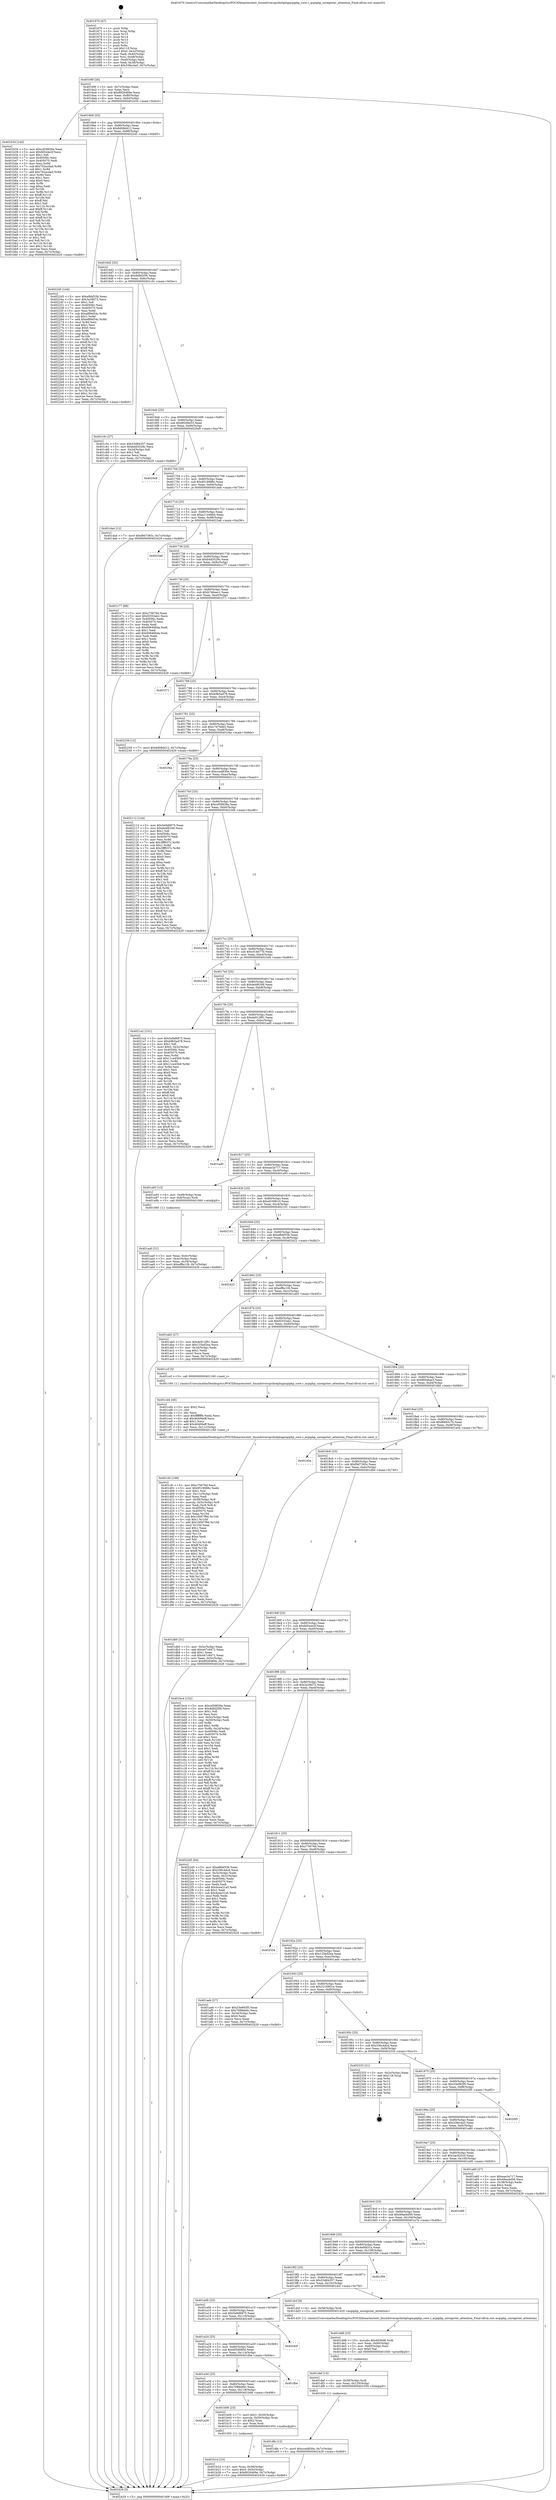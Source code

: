 digraph "0x401670" {
  label = "0x401670 (/mnt/c/Users/mathe/Desktop/tcc/POCII/binaries/extr_linuxdriverspcihotplugacpiphp_core.c_acpiphp_unregister_attention_Final-ollvm.out::main(0))"
  labelloc = "t"
  node[shape=record]

  Entry [label="",width=0.3,height=0.3,shape=circle,fillcolor=black,style=filled]
  "0x40169f" [label="{
     0x40169f [26]\l
     | [instrs]\l
     &nbsp;&nbsp;0x40169f \<+3\>: mov -0x7c(%rbp),%eax\l
     &nbsp;&nbsp;0x4016a2 \<+2\>: mov %eax,%ecx\l
     &nbsp;&nbsp;0x4016a4 \<+6\>: sub $0x8926469e,%ecx\l
     &nbsp;&nbsp;0x4016aa \<+3\>: mov %eax,-0x80(%rbp)\l
     &nbsp;&nbsp;0x4016ad \<+6\>: mov %ecx,-0x84(%rbp)\l
     &nbsp;&nbsp;0x4016b3 \<+6\>: je 0000000000401b34 \<main+0x4c4\>\l
  }"]
  "0x401b34" [label="{
     0x401b34 [144]\l
     | [instrs]\l
     &nbsp;&nbsp;0x401b34 \<+5\>: mov $0xcd59839a,%eax\l
     &nbsp;&nbsp;0x401b39 \<+5\>: mov $0xfd544e2f,%ecx\l
     &nbsp;&nbsp;0x401b3e \<+2\>: mov $0x1,%dl\l
     &nbsp;&nbsp;0x401b40 \<+7\>: mov 0x40506c,%esi\l
     &nbsp;&nbsp;0x401b47 \<+7\>: mov 0x405070,%edi\l
     &nbsp;&nbsp;0x401b4e \<+3\>: mov %esi,%r8d\l
     &nbsp;&nbsp;0x401b51 \<+7\>: sub $0x702acdad,%r8d\l
     &nbsp;&nbsp;0x401b58 \<+4\>: sub $0x1,%r8d\l
     &nbsp;&nbsp;0x401b5c \<+7\>: add $0x702acdad,%r8d\l
     &nbsp;&nbsp;0x401b63 \<+4\>: imul %r8d,%esi\l
     &nbsp;&nbsp;0x401b67 \<+3\>: and $0x1,%esi\l
     &nbsp;&nbsp;0x401b6a \<+3\>: cmp $0x0,%esi\l
     &nbsp;&nbsp;0x401b6d \<+4\>: sete %r9b\l
     &nbsp;&nbsp;0x401b71 \<+3\>: cmp $0xa,%edi\l
     &nbsp;&nbsp;0x401b74 \<+4\>: setl %r10b\l
     &nbsp;&nbsp;0x401b78 \<+3\>: mov %r9b,%r11b\l
     &nbsp;&nbsp;0x401b7b \<+4\>: xor $0xff,%r11b\l
     &nbsp;&nbsp;0x401b7f \<+3\>: mov %r10b,%bl\l
     &nbsp;&nbsp;0x401b82 \<+3\>: xor $0xff,%bl\l
     &nbsp;&nbsp;0x401b85 \<+3\>: xor $0x1,%dl\l
     &nbsp;&nbsp;0x401b88 \<+3\>: mov %r11b,%r14b\l
     &nbsp;&nbsp;0x401b8b \<+4\>: and $0xff,%r14b\l
     &nbsp;&nbsp;0x401b8f \<+3\>: and %dl,%r9b\l
     &nbsp;&nbsp;0x401b92 \<+3\>: mov %bl,%r15b\l
     &nbsp;&nbsp;0x401b95 \<+4\>: and $0xff,%r15b\l
     &nbsp;&nbsp;0x401b99 \<+3\>: and %dl,%r10b\l
     &nbsp;&nbsp;0x401b9c \<+3\>: or %r9b,%r14b\l
     &nbsp;&nbsp;0x401b9f \<+3\>: or %r10b,%r15b\l
     &nbsp;&nbsp;0x401ba2 \<+3\>: xor %r15b,%r14b\l
     &nbsp;&nbsp;0x401ba5 \<+3\>: or %bl,%r11b\l
     &nbsp;&nbsp;0x401ba8 \<+4\>: xor $0xff,%r11b\l
     &nbsp;&nbsp;0x401bac \<+3\>: or $0x1,%dl\l
     &nbsp;&nbsp;0x401baf \<+3\>: and %dl,%r11b\l
     &nbsp;&nbsp;0x401bb2 \<+3\>: or %r11b,%r14b\l
     &nbsp;&nbsp;0x401bb5 \<+4\>: test $0x1,%r14b\l
     &nbsp;&nbsp;0x401bb9 \<+3\>: cmovne %ecx,%eax\l
     &nbsp;&nbsp;0x401bbc \<+3\>: mov %eax,-0x7c(%rbp)\l
     &nbsp;&nbsp;0x401bbf \<+5\>: jmp 0000000000402429 \<main+0xdb9\>\l
  }"]
  "0x4016b9" [label="{
     0x4016b9 [25]\l
     | [instrs]\l
     &nbsp;&nbsp;0x4016b9 \<+5\>: jmp 00000000004016be \<main+0x4e\>\l
     &nbsp;&nbsp;0x4016be \<+3\>: mov -0x80(%rbp),%eax\l
     &nbsp;&nbsp;0x4016c1 \<+5\>: sub $0x8d08d412,%eax\l
     &nbsp;&nbsp;0x4016c6 \<+6\>: mov %eax,-0x88(%rbp)\l
     &nbsp;&nbsp;0x4016cc \<+6\>: je 0000000000402245 \<main+0xbd5\>\l
  }"]
  Exit [label="",width=0.3,height=0.3,shape=circle,fillcolor=black,style=filled,peripheries=2]
  "0x402245" [label="{
     0x402245 [144]\l
     | [instrs]\l
     &nbsp;&nbsp;0x402245 \<+5\>: mov $0xefbbf33b,%eax\l
     &nbsp;&nbsp;0x40224a \<+5\>: mov $0x3a39d72,%ecx\l
     &nbsp;&nbsp;0x40224f \<+2\>: mov $0x1,%dl\l
     &nbsp;&nbsp;0x402251 \<+7\>: mov 0x40506c,%esi\l
     &nbsp;&nbsp;0x402258 \<+7\>: mov 0x405070,%edi\l
     &nbsp;&nbsp;0x40225f \<+3\>: mov %esi,%r8d\l
     &nbsp;&nbsp;0x402262 \<+7\>: sub $0xef89d54c,%r8d\l
     &nbsp;&nbsp;0x402269 \<+4\>: sub $0x1,%r8d\l
     &nbsp;&nbsp;0x40226d \<+7\>: add $0xef89d54c,%r8d\l
     &nbsp;&nbsp;0x402274 \<+4\>: imul %r8d,%esi\l
     &nbsp;&nbsp;0x402278 \<+3\>: and $0x1,%esi\l
     &nbsp;&nbsp;0x40227b \<+3\>: cmp $0x0,%esi\l
     &nbsp;&nbsp;0x40227e \<+4\>: sete %r9b\l
     &nbsp;&nbsp;0x402282 \<+3\>: cmp $0xa,%edi\l
     &nbsp;&nbsp;0x402285 \<+4\>: setl %r10b\l
     &nbsp;&nbsp;0x402289 \<+3\>: mov %r9b,%r11b\l
     &nbsp;&nbsp;0x40228c \<+4\>: xor $0xff,%r11b\l
     &nbsp;&nbsp;0x402290 \<+3\>: mov %r10b,%bl\l
     &nbsp;&nbsp;0x402293 \<+3\>: xor $0xff,%bl\l
     &nbsp;&nbsp;0x402296 \<+3\>: xor $0x0,%dl\l
     &nbsp;&nbsp;0x402299 \<+3\>: mov %r11b,%r14b\l
     &nbsp;&nbsp;0x40229c \<+4\>: and $0x0,%r14b\l
     &nbsp;&nbsp;0x4022a0 \<+3\>: and %dl,%r9b\l
     &nbsp;&nbsp;0x4022a3 \<+3\>: mov %bl,%r15b\l
     &nbsp;&nbsp;0x4022a6 \<+4\>: and $0x0,%r15b\l
     &nbsp;&nbsp;0x4022aa \<+3\>: and %dl,%r10b\l
     &nbsp;&nbsp;0x4022ad \<+3\>: or %r9b,%r14b\l
     &nbsp;&nbsp;0x4022b0 \<+3\>: or %r10b,%r15b\l
     &nbsp;&nbsp;0x4022b3 \<+3\>: xor %r15b,%r14b\l
     &nbsp;&nbsp;0x4022b6 \<+3\>: or %bl,%r11b\l
     &nbsp;&nbsp;0x4022b9 \<+4\>: xor $0xff,%r11b\l
     &nbsp;&nbsp;0x4022bd \<+3\>: or $0x0,%dl\l
     &nbsp;&nbsp;0x4022c0 \<+3\>: and %dl,%r11b\l
     &nbsp;&nbsp;0x4022c3 \<+3\>: or %r11b,%r14b\l
     &nbsp;&nbsp;0x4022c6 \<+4\>: test $0x1,%r14b\l
     &nbsp;&nbsp;0x4022ca \<+3\>: cmovne %ecx,%eax\l
     &nbsp;&nbsp;0x4022cd \<+3\>: mov %eax,-0x7c(%rbp)\l
     &nbsp;&nbsp;0x4022d0 \<+5\>: jmp 0000000000402429 \<main+0xdb9\>\l
  }"]
  "0x4016d2" [label="{
     0x4016d2 [25]\l
     | [instrs]\l
     &nbsp;&nbsp;0x4016d2 \<+5\>: jmp 00000000004016d7 \<main+0x67\>\l
     &nbsp;&nbsp;0x4016d7 \<+3\>: mov -0x80(%rbp),%eax\l
     &nbsp;&nbsp;0x4016da \<+5\>: sub $0x8dfd2f56,%eax\l
     &nbsp;&nbsp;0x4016df \<+6\>: mov %eax,-0x8c(%rbp)\l
     &nbsp;&nbsp;0x4016e5 \<+6\>: je 0000000000401c5c \<main+0x5ec\>\l
  }"]
  "0x401dfe" [label="{
     0x401dfe [12]\l
     | [instrs]\l
     &nbsp;&nbsp;0x401dfe \<+7\>: movl $0xcced830e,-0x7c(%rbp)\l
     &nbsp;&nbsp;0x401e05 \<+5\>: jmp 0000000000402429 \<main+0xdb9\>\l
  }"]
  "0x401c5c" [label="{
     0x401c5c [27]\l
     | [instrs]\l
     &nbsp;&nbsp;0x401c5c \<+5\>: mov $0x53d84357,%eax\l
     &nbsp;&nbsp;0x401c61 \<+5\>: mov $0xb4d3529c,%ecx\l
     &nbsp;&nbsp;0x401c66 \<+3\>: mov -0x2d(%rbp),%dl\l
     &nbsp;&nbsp;0x401c69 \<+3\>: test $0x1,%dl\l
     &nbsp;&nbsp;0x401c6c \<+3\>: cmovne %ecx,%eax\l
     &nbsp;&nbsp;0x401c6f \<+3\>: mov %eax,-0x7c(%rbp)\l
     &nbsp;&nbsp;0x401c72 \<+5\>: jmp 0000000000402429 \<main+0xdb9\>\l
  }"]
  "0x4016eb" [label="{
     0x4016eb [25]\l
     | [instrs]\l
     &nbsp;&nbsp;0x4016eb \<+5\>: jmp 00000000004016f0 \<main+0x80\>\l
     &nbsp;&nbsp;0x4016f0 \<+3\>: mov -0x80(%rbp),%eax\l
     &nbsp;&nbsp;0x4016f3 \<+5\>: sub $0x8f206e53,%eax\l
     &nbsp;&nbsp;0x4016f8 \<+6\>: mov %eax,-0x90(%rbp)\l
     &nbsp;&nbsp;0x4016fe \<+6\>: je 00000000004020e9 \<main+0xa79\>\l
  }"]
  "0x401def" [label="{
     0x401def [15]\l
     | [instrs]\l
     &nbsp;&nbsp;0x401def \<+4\>: mov -0x58(%rbp),%rdi\l
     &nbsp;&nbsp;0x401df3 \<+6\>: mov %eax,-0x120(%rbp)\l
     &nbsp;&nbsp;0x401df9 \<+5\>: call 0000000000401030 \<free@plt\>\l
     | [calls]\l
     &nbsp;&nbsp;0x401030 \{1\} (unknown)\l
  }"]
  "0x4020e9" [label="{
     0x4020e9\l
  }", style=dashed]
  "0x401704" [label="{
     0x401704 [25]\l
     | [instrs]\l
     &nbsp;&nbsp;0x401704 \<+5\>: jmp 0000000000401709 \<main+0x99\>\l
     &nbsp;&nbsp;0x401709 \<+3\>: mov -0x80(%rbp),%eax\l
     &nbsp;&nbsp;0x40170c \<+5\>: sub $0x9518988c,%eax\l
     &nbsp;&nbsp;0x401711 \<+6\>: mov %eax,-0x94(%rbp)\l
     &nbsp;&nbsp;0x401717 \<+6\>: je 0000000000401da4 \<main+0x734\>\l
  }"]
  "0x401dd8" [label="{
     0x401dd8 [23]\l
     | [instrs]\l
     &nbsp;&nbsp;0x401dd8 \<+10\>: movabs $0x4030d6,%rdi\l
     &nbsp;&nbsp;0x401de2 \<+3\>: mov %eax,-0x60(%rbp)\l
     &nbsp;&nbsp;0x401de5 \<+3\>: mov -0x60(%rbp),%esi\l
     &nbsp;&nbsp;0x401de8 \<+2\>: mov $0x0,%al\l
     &nbsp;&nbsp;0x401dea \<+5\>: call 0000000000401040 \<printf@plt\>\l
     | [calls]\l
     &nbsp;&nbsp;0x401040 \{1\} (unknown)\l
  }"]
  "0x401da4" [label="{
     0x401da4 [12]\l
     | [instrs]\l
     &nbsp;&nbsp;0x401da4 \<+7\>: movl $0xf9d7383c,-0x7c(%rbp)\l
     &nbsp;&nbsp;0x401dab \<+5\>: jmp 0000000000402429 \<main+0xdb9\>\l
  }"]
  "0x40171d" [label="{
     0x40171d [25]\l
     | [instrs]\l
     &nbsp;&nbsp;0x40171d \<+5\>: jmp 0000000000401722 \<main+0xb2\>\l
     &nbsp;&nbsp;0x401722 \<+3\>: mov -0x80(%rbp),%eax\l
     &nbsp;&nbsp;0x401725 \<+5\>: sub $0xa11448b4,%eax\l
     &nbsp;&nbsp;0x40172a \<+6\>: mov %eax,-0x98(%rbp)\l
     &nbsp;&nbsp;0x401730 \<+6\>: je 00000000004023a6 \<main+0xd36\>\l
  }"]
  "0x401cfc" [label="{
     0x401cfc [168]\l
     | [instrs]\l
     &nbsp;&nbsp;0x401cfc \<+5\>: mov $0xc75676d,%ecx\l
     &nbsp;&nbsp;0x401d01 \<+5\>: mov $0x9518988c,%edx\l
     &nbsp;&nbsp;0x401d06 \<+3\>: mov $0x1,%sil\l
     &nbsp;&nbsp;0x401d09 \<+6\>: mov -0x11c(%rbp),%edi\l
     &nbsp;&nbsp;0x401d0f \<+3\>: imul %eax,%edi\l
     &nbsp;&nbsp;0x401d12 \<+4\>: mov -0x58(%rbp),%r8\l
     &nbsp;&nbsp;0x401d16 \<+4\>: movslq -0x5c(%rbp),%r9\l
     &nbsp;&nbsp;0x401d1a \<+4\>: mov %edi,(%r8,%r9,4)\l
     &nbsp;&nbsp;0x401d1e \<+7\>: mov 0x40506c,%eax\l
     &nbsp;&nbsp;0x401d25 \<+7\>: mov 0x405070,%edi\l
     &nbsp;&nbsp;0x401d2c \<+3\>: mov %eax,%r10d\l
     &nbsp;&nbsp;0x401d2f \<+7\>: sub $0x16007f9d,%r10d\l
     &nbsp;&nbsp;0x401d36 \<+4\>: sub $0x1,%r10d\l
     &nbsp;&nbsp;0x401d3a \<+7\>: add $0x16007f9d,%r10d\l
     &nbsp;&nbsp;0x401d41 \<+4\>: imul %r10d,%eax\l
     &nbsp;&nbsp;0x401d45 \<+3\>: and $0x1,%eax\l
     &nbsp;&nbsp;0x401d48 \<+3\>: cmp $0x0,%eax\l
     &nbsp;&nbsp;0x401d4b \<+4\>: sete %r11b\l
     &nbsp;&nbsp;0x401d4f \<+3\>: cmp $0xa,%edi\l
     &nbsp;&nbsp;0x401d52 \<+3\>: setl %bl\l
     &nbsp;&nbsp;0x401d55 \<+3\>: mov %r11b,%r14b\l
     &nbsp;&nbsp;0x401d58 \<+4\>: xor $0xff,%r14b\l
     &nbsp;&nbsp;0x401d5c \<+3\>: mov %bl,%r15b\l
     &nbsp;&nbsp;0x401d5f \<+4\>: xor $0xff,%r15b\l
     &nbsp;&nbsp;0x401d63 \<+4\>: xor $0x1,%sil\l
     &nbsp;&nbsp;0x401d67 \<+3\>: mov %r14b,%r12b\l
     &nbsp;&nbsp;0x401d6a \<+4\>: and $0xff,%r12b\l
     &nbsp;&nbsp;0x401d6e \<+3\>: and %sil,%r11b\l
     &nbsp;&nbsp;0x401d71 \<+3\>: mov %r15b,%r13b\l
     &nbsp;&nbsp;0x401d74 \<+4\>: and $0xff,%r13b\l
     &nbsp;&nbsp;0x401d78 \<+3\>: and %sil,%bl\l
     &nbsp;&nbsp;0x401d7b \<+3\>: or %r11b,%r12b\l
     &nbsp;&nbsp;0x401d7e \<+3\>: or %bl,%r13b\l
     &nbsp;&nbsp;0x401d81 \<+3\>: xor %r13b,%r12b\l
     &nbsp;&nbsp;0x401d84 \<+3\>: or %r15b,%r14b\l
     &nbsp;&nbsp;0x401d87 \<+4\>: xor $0xff,%r14b\l
     &nbsp;&nbsp;0x401d8b \<+4\>: or $0x1,%sil\l
     &nbsp;&nbsp;0x401d8f \<+3\>: and %sil,%r14b\l
     &nbsp;&nbsp;0x401d92 \<+3\>: or %r14b,%r12b\l
     &nbsp;&nbsp;0x401d95 \<+4\>: test $0x1,%r12b\l
     &nbsp;&nbsp;0x401d99 \<+3\>: cmovne %edx,%ecx\l
     &nbsp;&nbsp;0x401d9c \<+3\>: mov %ecx,-0x7c(%rbp)\l
     &nbsp;&nbsp;0x401d9f \<+5\>: jmp 0000000000402429 \<main+0xdb9\>\l
  }"]
  "0x4023a6" [label="{
     0x4023a6\l
  }", style=dashed]
  "0x401736" [label="{
     0x401736 [25]\l
     | [instrs]\l
     &nbsp;&nbsp;0x401736 \<+5\>: jmp 000000000040173b \<main+0xcb\>\l
     &nbsp;&nbsp;0x40173b \<+3\>: mov -0x80(%rbp),%eax\l
     &nbsp;&nbsp;0x40173e \<+5\>: sub $0xb4d3529c,%eax\l
     &nbsp;&nbsp;0x401743 \<+6\>: mov %eax,-0x9c(%rbp)\l
     &nbsp;&nbsp;0x401749 \<+6\>: je 0000000000401c77 \<main+0x607\>\l
  }"]
  "0x401cd4" [label="{
     0x401cd4 [40]\l
     | [instrs]\l
     &nbsp;&nbsp;0x401cd4 \<+5\>: mov $0x2,%ecx\l
     &nbsp;&nbsp;0x401cd9 \<+1\>: cltd\l
     &nbsp;&nbsp;0x401cda \<+2\>: idiv %ecx\l
     &nbsp;&nbsp;0x401cdc \<+6\>: imul $0xfffffffe,%edx,%ecx\l
     &nbsp;&nbsp;0x401ce2 \<+6\>: sub $0x46406eff,%ecx\l
     &nbsp;&nbsp;0x401ce8 \<+3\>: add $0x1,%ecx\l
     &nbsp;&nbsp;0x401ceb \<+6\>: add $0x46406eff,%ecx\l
     &nbsp;&nbsp;0x401cf1 \<+6\>: mov %ecx,-0x11c(%rbp)\l
     &nbsp;&nbsp;0x401cf7 \<+5\>: call 0000000000401160 \<next_i\>\l
     | [calls]\l
     &nbsp;&nbsp;0x401160 \{1\} (/mnt/c/Users/mathe/Desktop/tcc/POCII/binaries/extr_linuxdriverspcihotplugacpiphp_core.c_acpiphp_unregister_attention_Final-ollvm.out::next_i)\l
  }"]
  "0x401c77" [label="{
     0x401c77 [88]\l
     | [instrs]\l
     &nbsp;&nbsp;0x401c77 \<+5\>: mov $0xc75676d,%eax\l
     &nbsp;&nbsp;0x401c7c \<+5\>: mov $0xf2553ab1,%ecx\l
     &nbsp;&nbsp;0x401c81 \<+7\>: mov 0x40506c,%edx\l
     &nbsp;&nbsp;0x401c88 \<+7\>: mov 0x405070,%esi\l
     &nbsp;&nbsp;0x401c8f \<+2\>: mov %edx,%edi\l
     &nbsp;&nbsp;0x401c91 \<+6\>: sub $0x606466da,%edi\l
     &nbsp;&nbsp;0x401c97 \<+3\>: sub $0x1,%edi\l
     &nbsp;&nbsp;0x401c9a \<+6\>: add $0x606466da,%edi\l
     &nbsp;&nbsp;0x401ca0 \<+3\>: imul %edi,%edx\l
     &nbsp;&nbsp;0x401ca3 \<+3\>: and $0x1,%edx\l
     &nbsp;&nbsp;0x401ca6 \<+3\>: cmp $0x0,%edx\l
     &nbsp;&nbsp;0x401ca9 \<+4\>: sete %r8b\l
     &nbsp;&nbsp;0x401cad \<+3\>: cmp $0xa,%esi\l
     &nbsp;&nbsp;0x401cb0 \<+4\>: setl %r9b\l
     &nbsp;&nbsp;0x401cb4 \<+3\>: mov %r8b,%r10b\l
     &nbsp;&nbsp;0x401cb7 \<+3\>: and %r9b,%r10b\l
     &nbsp;&nbsp;0x401cba \<+3\>: xor %r9b,%r8b\l
     &nbsp;&nbsp;0x401cbd \<+3\>: or %r8b,%r10b\l
     &nbsp;&nbsp;0x401cc0 \<+4\>: test $0x1,%r10b\l
     &nbsp;&nbsp;0x401cc4 \<+3\>: cmovne %ecx,%eax\l
     &nbsp;&nbsp;0x401cc7 \<+3\>: mov %eax,-0x7c(%rbp)\l
     &nbsp;&nbsp;0x401cca \<+5\>: jmp 0000000000402429 \<main+0xdb9\>\l
  }"]
  "0x40174f" [label="{
     0x40174f [25]\l
     | [instrs]\l
     &nbsp;&nbsp;0x40174f \<+5\>: jmp 0000000000401754 \<main+0xe4\>\l
     &nbsp;&nbsp;0x401754 \<+3\>: mov -0x80(%rbp),%eax\l
     &nbsp;&nbsp;0x401757 \<+5\>: sub $0xb746eec1,%eax\l
     &nbsp;&nbsp;0x40175c \<+6\>: mov %eax,-0xa0(%rbp)\l
     &nbsp;&nbsp;0x401762 \<+6\>: je 0000000000401f71 \<main+0x901\>\l
  }"]
  "0x401b1d" [label="{
     0x401b1d [23]\l
     | [instrs]\l
     &nbsp;&nbsp;0x401b1d \<+4\>: mov %rax,-0x58(%rbp)\l
     &nbsp;&nbsp;0x401b21 \<+7\>: movl $0x0,-0x5c(%rbp)\l
     &nbsp;&nbsp;0x401b28 \<+7\>: movl $0x8926469e,-0x7c(%rbp)\l
     &nbsp;&nbsp;0x401b2f \<+5\>: jmp 0000000000402429 \<main+0xdb9\>\l
  }"]
  "0x401f71" [label="{
     0x401f71\l
  }", style=dashed]
  "0x401768" [label="{
     0x401768 [25]\l
     | [instrs]\l
     &nbsp;&nbsp;0x401768 \<+5\>: jmp 000000000040176d \<main+0xfd\>\l
     &nbsp;&nbsp;0x40176d \<+3\>: mov -0x80(%rbp),%eax\l
     &nbsp;&nbsp;0x401770 \<+5\>: sub $0xb9b5ad78,%eax\l
     &nbsp;&nbsp;0x401775 \<+6\>: mov %eax,-0xa4(%rbp)\l
     &nbsp;&nbsp;0x40177b \<+6\>: je 0000000000402239 \<main+0xbc9\>\l
  }"]
  "0x401a56" [label="{
     0x401a56\l
  }", style=dashed]
  "0x402239" [label="{
     0x402239 [12]\l
     | [instrs]\l
     &nbsp;&nbsp;0x402239 \<+7\>: movl $0x8d08d412,-0x7c(%rbp)\l
     &nbsp;&nbsp;0x402240 \<+5\>: jmp 0000000000402429 \<main+0xdb9\>\l
  }"]
  "0x401781" [label="{
     0x401781 [25]\l
     | [instrs]\l
     &nbsp;&nbsp;0x401781 \<+5\>: jmp 0000000000401786 \<main+0x116\>\l
     &nbsp;&nbsp;0x401786 \<+3\>: mov -0x80(%rbp),%eax\l
     &nbsp;&nbsp;0x401789 \<+5\>: sub $0xc7d76de2,%eax\l
     &nbsp;&nbsp;0x40178e \<+6\>: mov %eax,-0xa8(%rbp)\l
     &nbsp;&nbsp;0x401794 \<+6\>: je 0000000000401f4a \<main+0x8da\>\l
  }"]
  "0x401b06" [label="{
     0x401b06 [23]\l
     | [instrs]\l
     &nbsp;&nbsp;0x401b06 \<+7\>: movl $0x1,-0x50(%rbp)\l
     &nbsp;&nbsp;0x401b0d \<+4\>: movslq -0x50(%rbp),%rax\l
     &nbsp;&nbsp;0x401b11 \<+4\>: shl $0x2,%rax\l
     &nbsp;&nbsp;0x401b15 \<+3\>: mov %rax,%rdi\l
     &nbsp;&nbsp;0x401b18 \<+5\>: call 0000000000401050 \<malloc@plt\>\l
     | [calls]\l
     &nbsp;&nbsp;0x401050 \{1\} (unknown)\l
  }"]
  "0x401f4a" [label="{
     0x401f4a\l
  }", style=dashed]
  "0x40179a" [label="{
     0x40179a [25]\l
     | [instrs]\l
     &nbsp;&nbsp;0x40179a \<+5\>: jmp 000000000040179f \<main+0x12f\>\l
     &nbsp;&nbsp;0x40179f \<+3\>: mov -0x80(%rbp),%eax\l
     &nbsp;&nbsp;0x4017a2 \<+5\>: sub $0xcced830e,%eax\l
     &nbsp;&nbsp;0x4017a7 \<+6\>: mov %eax,-0xac(%rbp)\l
     &nbsp;&nbsp;0x4017ad \<+6\>: je 0000000000402112 \<main+0xaa2\>\l
  }"]
  "0x401a3d" [label="{
     0x401a3d [25]\l
     | [instrs]\l
     &nbsp;&nbsp;0x401a3d \<+5\>: jmp 0000000000401a42 \<main+0x3d2\>\l
     &nbsp;&nbsp;0x401a42 \<+3\>: mov -0x80(%rbp),%eax\l
     &nbsp;&nbsp;0x401a45 \<+5\>: sub $0x7088de6c,%eax\l
     &nbsp;&nbsp;0x401a4a \<+6\>: mov %eax,-0x118(%rbp)\l
     &nbsp;&nbsp;0x401a50 \<+6\>: je 0000000000401b06 \<main+0x496\>\l
  }"]
  "0x402112" [label="{
     0x402112 [144]\l
     | [instrs]\l
     &nbsp;&nbsp;0x402112 \<+5\>: mov $0x5e9d6875,%eax\l
     &nbsp;&nbsp;0x402117 \<+5\>: mov $0xde4f6348,%ecx\l
     &nbsp;&nbsp;0x40211c \<+2\>: mov $0x1,%dl\l
     &nbsp;&nbsp;0x40211e \<+7\>: mov 0x40506c,%esi\l
     &nbsp;&nbsp;0x402125 \<+7\>: mov 0x405070,%edi\l
     &nbsp;&nbsp;0x40212c \<+3\>: mov %esi,%r8d\l
     &nbsp;&nbsp;0x40212f \<+7\>: add $0x3fff037c,%r8d\l
     &nbsp;&nbsp;0x402136 \<+4\>: sub $0x1,%r8d\l
     &nbsp;&nbsp;0x40213a \<+7\>: sub $0x3fff037c,%r8d\l
     &nbsp;&nbsp;0x402141 \<+4\>: imul %r8d,%esi\l
     &nbsp;&nbsp;0x402145 \<+3\>: and $0x1,%esi\l
     &nbsp;&nbsp;0x402148 \<+3\>: cmp $0x0,%esi\l
     &nbsp;&nbsp;0x40214b \<+4\>: sete %r9b\l
     &nbsp;&nbsp;0x40214f \<+3\>: cmp $0xa,%edi\l
     &nbsp;&nbsp;0x402152 \<+4\>: setl %r10b\l
     &nbsp;&nbsp;0x402156 \<+3\>: mov %r9b,%r11b\l
     &nbsp;&nbsp;0x402159 \<+4\>: xor $0xff,%r11b\l
     &nbsp;&nbsp;0x40215d \<+3\>: mov %r10b,%bl\l
     &nbsp;&nbsp;0x402160 \<+3\>: xor $0xff,%bl\l
     &nbsp;&nbsp;0x402163 \<+3\>: xor $0x1,%dl\l
     &nbsp;&nbsp;0x402166 \<+3\>: mov %r11b,%r14b\l
     &nbsp;&nbsp;0x402169 \<+4\>: and $0xff,%r14b\l
     &nbsp;&nbsp;0x40216d \<+3\>: and %dl,%r9b\l
     &nbsp;&nbsp;0x402170 \<+3\>: mov %bl,%r15b\l
     &nbsp;&nbsp;0x402173 \<+4\>: and $0xff,%r15b\l
     &nbsp;&nbsp;0x402177 \<+3\>: and %dl,%r10b\l
     &nbsp;&nbsp;0x40217a \<+3\>: or %r9b,%r14b\l
     &nbsp;&nbsp;0x40217d \<+3\>: or %r10b,%r15b\l
     &nbsp;&nbsp;0x402180 \<+3\>: xor %r15b,%r14b\l
     &nbsp;&nbsp;0x402183 \<+3\>: or %bl,%r11b\l
     &nbsp;&nbsp;0x402186 \<+4\>: xor $0xff,%r11b\l
     &nbsp;&nbsp;0x40218a \<+3\>: or $0x1,%dl\l
     &nbsp;&nbsp;0x40218d \<+3\>: and %dl,%r11b\l
     &nbsp;&nbsp;0x402190 \<+3\>: or %r11b,%r14b\l
     &nbsp;&nbsp;0x402193 \<+4\>: test $0x1,%r14b\l
     &nbsp;&nbsp;0x402197 \<+3\>: cmovne %ecx,%eax\l
     &nbsp;&nbsp;0x40219a \<+3\>: mov %eax,-0x7c(%rbp)\l
     &nbsp;&nbsp;0x40219d \<+5\>: jmp 0000000000402429 \<main+0xdb9\>\l
  }"]
  "0x4017b3" [label="{
     0x4017b3 [25]\l
     | [instrs]\l
     &nbsp;&nbsp;0x4017b3 \<+5\>: jmp 00000000004017b8 \<main+0x148\>\l
     &nbsp;&nbsp;0x4017b8 \<+3\>: mov -0x80(%rbp),%eax\l
     &nbsp;&nbsp;0x4017bb \<+5\>: sub $0xcd59839a,%eax\l
     &nbsp;&nbsp;0x4017c0 \<+6\>: mov %eax,-0xb0(%rbp)\l
     &nbsp;&nbsp;0x4017c6 \<+6\>: je 0000000000402348 \<main+0xcd8\>\l
  }"]
  "0x401fbe" [label="{
     0x401fbe\l
  }", style=dashed]
  "0x402348" [label="{
     0x402348\l
  }", style=dashed]
  "0x4017cc" [label="{
     0x4017cc [25]\l
     | [instrs]\l
     &nbsp;&nbsp;0x4017cc \<+5\>: jmp 00000000004017d1 \<main+0x161\>\l
     &nbsp;&nbsp;0x4017d1 \<+3\>: mov -0x80(%rbp),%eax\l
     &nbsp;&nbsp;0x4017d4 \<+5\>: sub $0xcf14d77b,%eax\l
     &nbsp;&nbsp;0x4017d9 \<+6\>: mov %eax,-0xb4(%rbp)\l
     &nbsp;&nbsp;0x4017df \<+6\>: je 00000000004023d4 \<main+0xd64\>\l
  }"]
  "0x401a24" [label="{
     0x401a24 [25]\l
     | [instrs]\l
     &nbsp;&nbsp;0x401a24 \<+5\>: jmp 0000000000401a29 \<main+0x3b9\>\l
     &nbsp;&nbsp;0x401a29 \<+3\>: mov -0x80(%rbp),%eax\l
     &nbsp;&nbsp;0x401a2c \<+5\>: sub $0x6f3d080d,%eax\l
     &nbsp;&nbsp;0x401a31 \<+6\>: mov %eax,-0x114(%rbp)\l
     &nbsp;&nbsp;0x401a37 \<+6\>: je 0000000000401fbe \<main+0x94e\>\l
  }"]
  "0x4023d4" [label="{
     0x4023d4\l
  }", style=dashed]
  "0x4017e5" [label="{
     0x4017e5 [25]\l
     | [instrs]\l
     &nbsp;&nbsp;0x4017e5 \<+5\>: jmp 00000000004017ea \<main+0x17a\>\l
     &nbsp;&nbsp;0x4017ea \<+3\>: mov -0x80(%rbp),%eax\l
     &nbsp;&nbsp;0x4017ed \<+5\>: sub $0xde4f6348,%eax\l
     &nbsp;&nbsp;0x4017f2 \<+6\>: mov %eax,-0xb8(%rbp)\l
     &nbsp;&nbsp;0x4017f8 \<+6\>: je 00000000004021a2 \<main+0xb32\>\l
  }"]
  "0x40240f" [label="{
     0x40240f\l
  }", style=dashed]
  "0x4021a2" [label="{
     0x4021a2 [151]\l
     | [instrs]\l
     &nbsp;&nbsp;0x4021a2 \<+5\>: mov $0x5e9d6875,%eax\l
     &nbsp;&nbsp;0x4021a7 \<+5\>: mov $0xb9b5ad78,%ecx\l
     &nbsp;&nbsp;0x4021ac \<+2\>: mov $0x1,%dl\l
     &nbsp;&nbsp;0x4021ae \<+7\>: movl $0x0,-0x3c(%rbp)\l
     &nbsp;&nbsp;0x4021b5 \<+7\>: mov 0x40506c,%esi\l
     &nbsp;&nbsp;0x4021bc \<+7\>: mov 0x405070,%edi\l
     &nbsp;&nbsp;0x4021c3 \<+3\>: mov %esi,%r8d\l
     &nbsp;&nbsp;0x4021c6 \<+7\>: add $0x11ce45b9,%r8d\l
     &nbsp;&nbsp;0x4021cd \<+4\>: sub $0x1,%r8d\l
     &nbsp;&nbsp;0x4021d1 \<+7\>: sub $0x11ce45b9,%r8d\l
     &nbsp;&nbsp;0x4021d8 \<+4\>: imul %r8d,%esi\l
     &nbsp;&nbsp;0x4021dc \<+3\>: and $0x1,%esi\l
     &nbsp;&nbsp;0x4021df \<+3\>: cmp $0x0,%esi\l
     &nbsp;&nbsp;0x4021e2 \<+4\>: sete %r9b\l
     &nbsp;&nbsp;0x4021e6 \<+3\>: cmp $0xa,%edi\l
     &nbsp;&nbsp;0x4021e9 \<+4\>: setl %r10b\l
     &nbsp;&nbsp;0x4021ed \<+3\>: mov %r9b,%r11b\l
     &nbsp;&nbsp;0x4021f0 \<+4\>: xor $0xff,%r11b\l
     &nbsp;&nbsp;0x4021f4 \<+3\>: mov %r10b,%bl\l
     &nbsp;&nbsp;0x4021f7 \<+3\>: xor $0xff,%bl\l
     &nbsp;&nbsp;0x4021fa \<+3\>: xor $0x0,%dl\l
     &nbsp;&nbsp;0x4021fd \<+3\>: mov %r11b,%r14b\l
     &nbsp;&nbsp;0x402200 \<+4\>: and $0x0,%r14b\l
     &nbsp;&nbsp;0x402204 \<+3\>: and %dl,%r9b\l
     &nbsp;&nbsp;0x402207 \<+3\>: mov %bl,%r15b\l
     &nbsp;&nbsp;0x40220a \<+4\>: and $0x0,%r15b\l
     &nbsp;&nbsp;0x40220e \<+3\>: and %dl,%r10b\l
     &nbsp;&nbsp;0x402211 \<+3\>: or %r9b,%r14b\l
     &nbsp;&nbsp;0x402214 \<+3\>: or %r10b,%r15b\l
     &nbsp;&nbsp;0x402217 \<+3\>: xor %r15b,%r14b\l
     &nbsp;&nbsp;0x40221a \<+3\>: or %bl,%r11b\l
     &nbsp;&nbsp;0x40221d \<+4\>: xor $0xff,%r11b\l
     &nbsp;&nbsp;0x402221 \<+3\>: or $0x0,%dl\l
     &nbsp;&nbsp;0x402224 \<+3\>: and %dl,%r11b\l
     &nbsp;&nbsp;0x402227 \<+3\>: or %r11b,%r14b\l
     &nbsp;&nbsp;0x40222a \<+4\>: test $0x1,%r14b\l
     &nbsp;&nbsp;0x40222e \<+3\>: cmovne %ecx,%eax\l
     &nbsp;&nbsp;0x402231 \<+3\>: mov %eax,-0x7c(%rbp)\l
     &nbsp;&nbsp;0x402234 \<+5\>: jmp 0000000000402429 \<main+0xdb9\>\l
  }"]
  "0x4017fe" [label="{
     0x4017fe [25]\l
     | [instrs]\l
     &nbsp;&nbsp;0x4017fe \<+5\>: jmp 0000000000401803 \<main+0x193\>\l
     &nbsp;&nbsp;0x401803 \<+3\>: mov -0x80(%rbp),%eax\l
     &nbsp;&nbsp;0x401806 \<+5\>: sub $0xde912f91,%eax\l
     &nbsp;&nbsp;0x40180b \<+6\>: mov %eax,-0xbc(%rbp)\l
     &nbsp;&nbsp;0x401811 \<+6\>: je 0000000000401ad0 \<main+0x460\>\l
  }"]
  "0x401a0b" [label="{
     0x401a0b [25]\l
     | [instrs]\l
     &nbsp;&nbsp;0x401a0b \<+5\>: jmp 0000000000401a10 \<main+0x3a0\>\l
     &nbsp;&nbsp;0x401a10 \<+3\>: mov -0x80(%rbp),%eax\l
     &nbsp;&nbsp;0x401a13 \<+5\>: sub $0x5e9d6875,%eax\l
     &nbsp;&nbsp;0x401a18 \<+6\>: mov %eax,-0x110(%rbp)\l
     &nbsp;&nbsp;0x401a1e \<+6\>: je 000000000040240f \<main+0xd9f\>\l
  }"]
  "0x401ad0" [label="{
     0x401ad0\l
  }", style=dashed]
  "0x401817" [label="{
     0x401817 [25]\l
     | [instrs]\l
     &nbsp;&nbsp;0x401817 \<+5\>: jmp 000000000040181c \<main+0x1ac\>\l
     &nbsp;&nbsp;0x40181c \<+3\>: mov -0x80(%rbp),%eax\l
     &nbsp;&nbsp;0x40181f \<+5\>: sub $0xeae3a717,%eax\l
     &nbsp;&nbsp;0x401824 \<+6\>: mov %eax,-0xc0(%rbp)\l
     &nbsp;&nbsp;0x40182a \<+6\>: je 0000000000401a93 \<main+0x423\>\l
  }"]
  "0x401dcf" [label="{
     0x401dcf [9]\l
     | [instrs]\l
     &nbsp;&nbsp;0x401dcf \<+4\>: mov -0x58(%rbp),%rdi\l
     &nbsp;&nbsp;0x401dd3 \<+5\>: call 0000000000401420 \<acpiphp_unregister_attention\>\l
     | [calls]\l
     &nbsp;&nbsp;0x401420 \{1\} (/mnt/c/Users/mathe/Desktop/tcc/POCII/binaries/extr_linuxdriverspcihotplugacpiphp_core.c_acpiphp_unregister_attention_Final-ollvm.out::acpiphp_unregister_attention)\l
  }"]
  "0x401a93" [label="{
     0x401a93 [13]\l
     | [instrs]\l
     &nbsp;&nbsp;0x401a93 \<+4\>: mov -0x48(%rbp),%rax\l
     &nbsp;&nbsp;0x401a97 \<+4\>: mov 0x8(%rax),%rdi\l
     &nbsp;&nbsp;0x401a9b \<+5\>: call 0000000000401060 \<atoi@plt\>\l
     | [calls]\l
     &nbsp;&nbsp;0x401060 \{1\} (unknown)\l
  }"]
  "0x401830" [label="{
     0x401830 [25]\l
     | [instrs]\l
     &nbsp;&nbsp;0x401830 \<+5\>: jmp 0000000000401835 \<main+0x1c5\>\l
     &nbsp;&nbsp;0x401835 \<+3\>: mov -0x80(%rbp),%eax\l
     &nbsp;&nbsp;0x401838 \<+5\>: sub $0xef169b10,%eax\l
     &nbsp;&nbsp;0x40183d \<+6\>: mov %eax,-0xc4(%rbp)\l
     &nbsp;&nbsp;0x401843 \<+6\>: je 0000000000402101 \<main+0xa91\>\l
  }"]
  "0x4019f2" [label="{
     0x4019f2 [25]\l
     | [instrs]\l
     &nbsp;&nbsp;0x4019f2 \<+5\>: jmp 00000000004019f7 \<main+0x387\>\l
     &nbsp;&nbsp;0x4019f7 \<+3\>: mov -0x80(%rbp),%eax\l
     &nbsp;&nbsp;0x4019fa \<+5\>: sub $0x53d84357,%eax\l
     &nbsp;&nbsp;0x4019ff \<+6\>: mov %eax,-0x10c(%rbp)\l
     &nbsp;&nbsp;0x401a05 \<+6\>: je 0000000000401dcf \<main+0x75f\>\l
  }"]
  "0x402101" [label="{
     0x402101\l
  }", style=dashed]
  "0x401849" [label="{
     0x401849 [25]\l
     | [instrs]\l
     &nbsp;&nbsp;0x401849 \<+5\>: jmp 000000000040184e \<main+0x1de\>\l
     &nbsp;&nbsp;0x40184e \<+3\>: mov -0x80(%rbp),%eax\l
     &nbsp;&nbsp;0x401851 \<+5\>: sub $0xefbbf33b,%eax\l
     &nbsp;&nbsp;0x401856 \<+6\>: mov %eax,-0xc8(%rbp)\l
     &nbsp;&nbsp;0x40185c \<+6\>: je 0000000000402422 \<main+0xdb2\>\l
  }"]
  "0x401f56" [label="{
     0x401f56\l
  }", style=dashed]
  "0x402422" [label="{
     0x402422\l
  }", style=dashed]
  "0x401862" [label="{
     0x401862 [25]\l
     | [instrs]\l
     &nbsp;&nbsp;0x401862 \<+5\>: jmp 0000000000401867 \<main+0x1f7\>\l
     &nbsp;&nbsp;0x401867 \<+3\>: mov -0x80(%rbp),%eax\l
     &nbsp;&nbsp;0x40186a \<+5\>: sub $0xeffbc1f4,%eax\l
     &nbsp;&nbsp;0x40186f \<+6\>: mov %eax,-0xcc(%rbp)\l
     &nbsp;&nbsp;0x401875 \<+6\>: je 0000000000401ab5 \<main+0x445\>\l
  }"]
  "0x4019d9" [label="{
     0x4019d9 [25]\l
     | [instrs]\l
     &nbsp;&nbsp;0x4019d9 \<+5\>: jmp 00000000004019de \<main+0x36e\>\l
     &nbsp;&nbsp;0x4019de \<+3\>: mov -0x80(%rbp),%eax\l
     &nbsp;&nbsp;0x4019e1 \<+5\>: sub $0x4e0fd31a,%eax\l
     &nbsp;&nbsp;0x4019e6 \<+6\>: mov %eax,-0x108(%rbp)\l
     &nbsp;&nbsp;0x4019ec \<+6\>: je 0000000000401f56 \<main+0x8e6\>\l
  }"]
  "0x401ab5" [label="{
     0x401ab5 [27]\l
     | [instrs]\l
     &nbsp;&nbsp;0x401ab5 \<+5\>: mov $0xde912f91,%eax\l
     &nbsp;&nbsp;0x401aba \<+5\>: mov $0x125ed2ea,%ecx\l
     &nbsp;&nbsp;0x401abf \<+3\>: mov -0x34(%rbp),%edx\l
     &nbsp;&nbsp;0x401ac2 \<+3\>: cmp $0x1,%edx\l
     &nbsp;&nbsp;0x401ac5 \<+3\>: cmovl %ecx,%eax\l
     &nbsp;&nbsp;0x401ac8 \<+3\>: mov %eax,-0x7c(%rbp)\l
     &nbsp;&nbsp;0x401acb \<+5\>: jmp 0000000000402429 \<main+0xdb9\>\l
  }"]
  "0x40187b" [label="{
     0x40187b [25]\l
     | [instrs]\l
     &nbsp;&nbsp;0x40187b \<+5\>: jmp 0000000000401880 \<main+0x210\>\l
     &nbsp;&nbsp;0x401880 \<+3\>: mov -0x80(%rbp),%eax\l
     &nbsp;&nbsp;0x401883 \<+5\>: sub $0xf2553ab1,%eax\l
     &nbsp;&nbsp;0x401888 \<+6\>: mov %eax,-0xd0(%rbp)\l
     &nbsp;&nbsp;0x40188e \<+6\>: je 0000000000401ccf \<main+0x65f\>\l
  }"]
  "0x401a7b" [label="{
     0x401a7b\l
  }", style=dashed]
  "0x401ccf" [label="{
     0x401ccf [5]\l
     | [instrs]\l
     &nbsp;&nbsp;0x401ccf \<+5\>: call 0000000000401160 \<next_i\>\l
     | [calls]\l
     &nbsp;&nbsp;0x401160 \{1\} (/mnt/c/Users/mathe/Desktop/tcc/POCII/binaries/extr_linuxdriverspcihotplugacpiphp_core.c_acpiphp_unregister_attention_Final-ollvm.out::next_i)\l
  }"]
  "0x401894" [label="{
     0x401894 [25]\l
     | [instrs]\l
     &nbsp;&nbsp;0x401894 \<+5\>: jmp 0000000000401899 \<main+0x229\>\l
     &nbsp;&nbsp;0x401899 \<+3\>: mov -0x80(%rbp),%eax\l
     &nbsp;&nbsp;0x40189c \<+5\>: sub $0xf6046ae3,%eax\l
     &nbsp;&nbsp;0x4018a1 \<+6\>: mov %eax,-0xd4(%rbp)\l
     &nbsp;&nbsp;0x4018a7 \<+6\>: je 0000000000401fdd \<main+0x96d\>\l
  }"]
  "0x4019c0" [label="{
     0x4019c0 [25]\l
     | [instrs]\l
     &nbsp;&nbsp;0x4019c0 \<+5\>: jmp 00000000004019c5 \<main+0x355\>\l
     &nbsp;&nbsp;0x4019c5 \<+3\>: mov -0x80(%rbp),%eax\l
     &nbsp;&nbsp;0x4019c8 \<+5\>: sub $0x49aa4d56,%eax\l
     &nbsp;&nbsp;0x4019cd \<+6\>: mov %eax,-0x104(%rbp)\l
     &nbsp;&nbsp;0x4019d3 \<+6\>: je 0000000000401a7b \<main+0x40b\>\l
  }"]
  "0x401fdd" [label="{
     0x401fdd\l
  }", style=dashed]
  "0x4018ad" [label="{
     0x4018ad [25]\l
     | [instrs]\l
     &nbsp;&nbsp;0x4018ad \<+5\>: jmp 00000000004018b2 \<main+0x242\>\l
     &nbsp;&nbsp;0x4018b2 \<+3\>: mov -0x80(%rbp),%eax\l
     &nbsp;&nbsp;0x4018b5 \<+5\>: sub $0xf6683c7b,%eax\l
     &nbsp;&nbsp;0x4018ba \<+6\>: mov %eax,-0xd8(%rbp)\l
     &nbsp;&nbsp;0x4018c0 \<+6\>: je 0000000000401e0a \<main+0x79a\>\l
  }"]
  "0x401e90" [label="{
     0x401e90\l
  }", style=dashed]
  "0x401e0a" [label="{
     0x401e0a\l
  }", style=dashed]
  "0x4018c6" [label="{
     0x4018c6 [25]\l
     | [instrs]\l
     &nbsp;&nbsp;0x4018c6 \<+5\>: jmp 00000000004018cb \<main+0x25b\>\l
     &nbsp;&nbsp;0x4018cb \<+3\>: mov -0x80(%rbp),%eax\l
     &nbsp;&nbsp;0x4018ce \<+5\>: sub $0xf9d7383c,%eax\l
     &nbsp;&nbsp;0x4018d3 \<+6\>: mov %eax,-0xdc(%rbp)\l
     &nbsp;&nbsp;0x4018d9 \<+6\>: je 0000000000401db0 \<main+0x740\>\l
  }"]
  "0x401aa0" [label="{
     0x401aa0 [21]\l
     | [instrs]\l
     &nbsp;&nbsp;0x401aa0 \<+3\>: mov %eax,-0x4c(%rbp)\l
     &nbsp;&nbsp;0x401aa3 \<+3\>: mov -0x4c(%rbp),%eax\l
     &nbsp;&nbsp;0x401aa6 \<+3\>: mov %eax,-0x34(%rbp)\l
     &nbsp;&nbsp;0x401aa9 \<+7\>: movl $0xeffbc1f4,-0x7c(%rbp)\l
     &nbsp;&nbsp;0x401ab0 \<+5\>: jmp 0000000000402429 \<main+0xdb9\>\l
  }"]
  "0x401db0" [label="{
     0x401db0 [31]\l
     | [instrs]\l
     &nbsp;&nbsp;0x401db0 \<+3\>: mov -0x5c(%rbp),%eax\l
     &nbsp;&nbsp;0x401db3 \<+5\>: add $0x447c8471,%eax\l
     &nbsp;&nbsp;0x401db8 \<+3\>: add $0x1,%eax\l
     &nbsp;&nbsp;0x401dbb \<+5\>: sub $0x447c8471,%eax\l
     &nbsp;&nbsp;0x401dc0 \<+3\>: mov %eax,-0x5c(%rbp)\l
     &nbsp;&nbsp;0x401dc3 \<+7\>: movl $0x8926469e,-0x7c(%rbp)\l
     &nbsp;&nbsp;0x401dca \<+5\>: jmp 0000000000402429 \<main+0xdb9\>\l
  }"]
  "0x4018df" [label="{
     0x4018df [25]\l
     | [instrs]\l
     &nbsp;&nbsp;0x4018df \<+5\>: jmp 00000000004018e4 \<main+0x274\>\l
     &nbsp;&nbsp;0x4018e4 \<+3\>: mov -0x80(%rbp),%eax\l
     &nbsp;&nbsp;0x4018e7 \<+5\>: sub $0xfd544e2f,%eax\l
     &nbsp;&nbsp;0x4018ec \<+6\>: mov %eax,-0xe0(%rbp)\l
     &nbsp;&nbsp;0x4018f2 \<+6\>: je 0000000000401bc4 \<main+0x554\>\l
  }"]
  "0x401670" [label="{
     0x401670 [47]\l
     | [instrs]\l
     &nbsp;&nbsp;0x401670 \<+1\>: push %rbp\l
     &nbsp;&nbsp;0x401671 \<+3\>: mov %rsp,%rbp\l
     &nbsp;&nbsp;0x401674 \<+2\>: push %r15\l
     &nbsp;&nbsp;0x401676 \<+2\>: push %r14\l
     &nbsp;&nbsp;0x401678 \<+2\>: push %r13\l
     &nbsp;&nbsp;0x40167a \<+2\>: push %r12\l
     &nbsp;&nbsp;0x40167c \<+1\>: push %rbx\l
     &nbsp;&nbsp;0x40167d \<+7\>: sub $0x118,%rsp\l
     &nbsp;&nbsp;0x401684 \<+7\>: movl $0x0,-0x3c(%rbp)\l
     &nbsp;&nbsp;0x40168b \<+3\>: mov %edi,-0x40(%rbp)\l
     &nbsp;&nbsp;0x40168e \<+4\>: mov %rsi,-0x48(%rbp)\l
     &nbsp;&nbsp;0x401692 \<+3\>: mov -0x40(%rbp),%edi\l
     &nbsp;&nbsp;0x401695 \<+3\>: mov %edi,-0x38(%rbp)\l
     &nbsp;&nbsp;0x401698 \<+7\>: movl $0x33fec4a5,-0x7c(%rbp)\l
  }"]
  "0x401bc4" [label="{
     0x401bc4 [152]\l
     | [instrs]\l
     &nbsp;&nbsp;0x401bc4 \<+5\>: mov $0xcd59839a,%eax\l
     &nbsp;&nbsp;0x401bc9 \<+5\>: mov $0x8dfd2f56,%ecx\l
     &nbsp;&nbsp;0x401bce \<+2\>: mov $0x1,%dl\l
     &nbsp;&nbsp;0x401bd0 \<+2\>: xor %esi,%esi\l
     &nbsp;&nbsp;0x401bd2 \<+3\>: mov -0x5c(%rbp),%edi\l
     &nbsp;&nbsp;0x401bd5 \<+3\>: cmp -0x50(%rbp),%edi\l
     &nbsp;&nbsp;0x401bd8 \<+4\>: setl %r8b\l
     &nbsp;&nbsp;0x401bdc \<+4\>: and $0x1,%r8b\l
     &nbsp;&nbsp;0x401be0 \<+4\>: mov %r8b,-0x2d(%rbp)\l
     &nbsp;&nbsp;0x401be4 \<+7\>: mov 0x40506c,%edi\l
     &nbsp;&nbsp;0x401beb \<+8\>: mov 0x405070,%r9d\l
     &nbsp;&nbsp;0x401bf3 \<+3\>: sub $0x1,%esi\l
     &nbsp;&nbsp;0x401bf6 \<+3\>: mov %edi,%r10d\l
     &nbsp;&nbsp;0x401bf9 \<+3\>: add %esi,%r10d\l
     &nbsp;&nbsp;0x401bfc \<+4\>: imul %r10d,%edi\l
     &nbsp;&nbsp;0x401c00 \<+3\>: and $0x1,%edi\l
     &nbsp;&nbsp;0x401c03 \<+3\>: cmp $0x0,%edi\l
     &nbsp;&nbsp;0x401c06 \<+4\>: sete %r8b\l
     &nbsp;&nbsp;0x401c0a \<+4\>: cmp $0xa,%r9d\l
     &nbsp;&nbsp;0x401c0e \<+4\>: setl %r11b\l
     &nbsp;&nbsp;0x401c12 \<+3\>: mov %r8b,%bl\l
     &nbsp;&nbsp;0x401c15 \<+3\>: xor $0xff,%bl\l
     &nbsp;&nbsp;0x401c18 \<+3\>: mov %r11b,%r14b\l
     &nbsp;&nbsp;0x401c1b \<+4\>: xor $0xff,%r14b\l
     &nbsp;&nbsp;0x401c1f \<+3\>: xor $0x1,%dl\l
     &nbsp;&nbsp;0x401c22 \<+3\>: mov %bl,%r15b\l
     &nbsp;&nbsp;0x401c25 \<+4\>: and $0xff,%r15b\l
     &nbsp;&nbsp;0x401c29 \<+3\>: and %dl,%r8b\l
     &nbsp;&nbsp;0x401c2c \<+3\>: mov %r14b,%r12b\l
     &nbsp;&nbsp;0x401c2f \<+4\>: and $0xff,%r12b\l
     &nbsp;&nbsp;0x401c33 \<+3\>: and %dl,%r11b\l
     &nbsp;&nbsp;0x401c36 \<+3\>: or %r8b,%r15b\l
     &nbsp;&nbsp;0x401c39 \<+3\>: or %r11b,%r12b\l
     &nbsp;&nbsp;0x401c3c \<+3\>: xor %r12b,%r15b\l
     &nbsp;&nbsp;0x401c3f \<+3\>: or %r14b,%bl\l
     &nbsp;&nbsp;0x401c42 \<+3\>: xor $0xff,%bl\l
     &nbsp;&nbsp;0x401c45 \<+3\>: or $0x1,%dl\l
     &nbsp;&nbsp;0x401c48 \<+2\>: and %dl,%bl\l
     &nbsp;&nbsp;0x401c4a \<+3\>: or %bl,%r15b\l
     &nbsp;&nbsp;0x401c4d \<+4\>: test $0x1,%r15b\l
     &nbsp;&nbsp;0x401c51 \<+3\>: cmovne %ecx,%eax\l
     &nbsp;&nbsp;0x401c54 \<+3\>: mov %eax,-0x7c(%rbp)\l
     &nbsp;&nbsp;0x401c57 \<+5\>: jmp 0000000000402429 \<main+0xdb9\>\l
  }"]
  "0x4018f8" [label="{
     0x4018f8 [25]\l
     | [instrs]\l
     &nbsp;&nbsp;0x4018f8 \<+5\>: jmp 00000000004018fd \<main+0x28d\>\l
     &nbsp;&nbsp;0x4018fd \<+3\>: mov -0x80(%rbp),%eax\l
     &nbsp;&nbsp;0x401900 \<+5\>: sub $0x3a39d72,%eax\l
     &nbsp;&nbsp;0x401905 \<+6\>: mov %eax,-0xe4(%rbp)\l
     &nbsp;&nbsp;0x40190b \<+6\>: je 00000000004022d5 \<main+0xc65\>\l
  }"]
  "0x402429" [label="{
     0x402429 [5]\l
     | [instrs]\l
     &nbsp;&nbsp;0x402429 \<+5\>: jmp 000000000040169f \<main+0x2f\>\l
  }"]
  "0x4022d5" [label="{
     0x4022d5 [94]\l
     | [instrs]\l
     &nbsp;&nbsp;0x4022d5 \<+5\>: mov $0xefbbf33b,%eax\l
     &nbsp;&nbsp;0x4022da \<+5\>: mov $0x336c4dcd,%ecx\l
     &nbsp;&nbsp;0x4022df \<+3\>: mov -0x3c(%rbp),%edx\l
     &nbsp;&nbsp;0x4022e2 \<+3\>: mov %edx,-0x2c(%rbp)\l
     &nbsp;&nbsp;0x4022e5 \<+7\>: mov 0x40506c,%edx\l
     &nbsp;&nbsp;0x4022ec \<+7\>: mov 0x405070,%esi\l
     &nbsp;&nbsp;0x4022f3 \<+2\>: mov %edx,%edi\l
     &nbsp;&nbsp;0x4022f5 \<+6\>: add $0x4cea31a5,%edi\l
     &nbsp;&nbsp;0x4022fb \<+3\>: sub $0x1,%edi\l
     &nbsp;&nbsp;0x4022fe \<+6\>: sub $0x4cea31a5,%edi\l
     &nbsp;&nbsp;0x402304 \<+3\>: imul %edi,%edx\l
     &nbsp;&nbsp;0x402307 \<+3\>: and $0x1,%edx\l
     &nbsp;&nbsp;0x40230a \<+3\>: cmp $0x0,%edx\l
     &nbsp;&nbsp;0x40230d \<+4\>: sete %r8b\l
     &nbsp;&nbsp;0x402311 \<+3\>: cmp $0xa,%esi\l
     &nbsp;&nbsp;0x402314 \<+4\>: setl %r9b\l
     &nbsp;&nbsp;0x402318 \<+3\>: mov %r8b,%r10b\l
     &nbsp;&nbsp;0x40231b \<+3\>: and %r9b,%r10b\l
     &nbsp;&nbsp;0x40231e \<+3\>: xor %r9b,%r8b\l
     &nbsp;&nbsp;0x402321 \<+3\>: or %r8b,%r10b\l
     &nbsp;&nbsp;0x402324 \<+4\>: test $0x1,%r10b\l
     &nbsp;&nbsp;0x402328 \<+3\>: cmovne %ecx,%eax\l
     &nbsp;&nbsp;0x40232b \<+3\>: mov %eax,-0x7c(%rbp)\l
     &nbsp;&nbsp;0x40232e \<+5\>: jmp 0000000000402429 \<main+0xdb9\>\l
  }"]
  "0x401911" [label="{
     0x401911 [25]\l
     | [instrs]\l
     &nbsp;&nbsp;0x401911 \<+5\>: jmp 0000000000401916 \<main+0x2a6\>\l
     &nbsp;&nbsp;0x401916 \<+3\>: mov -0x80(%rbp),%eax\l
     &nbsp;&nbsp;0x401919 \<+5\>: sub $0xc75676d,%eax\l
     &nbsp;&nbsp;0x40191e \<+6\>: mov %eax,-0xe8(%rbp)\l
     &nbsp;&nbsp;0x401924 \<+6\>: je 0000000000402354 \<main+0xce4\>\l
  }"]
  "0x4019a7" [label="{
     0x4019a7 [25]\l
     | [instrs]\l
     &nbsp;&nbsp;0x4019a7 \<+5\>: jmp 00000000004019ac \<main+0x33c\>\l
     &nbsp;&nbsp;0x4019ac \<+3\>: mov -0x80(%rbp),%eax\l
     &nbsp;&nbsp;0x4019af \<+5\>: sub $0x3ac925c0,%eax\l
     &nbsp;&nbsp;0x4019b4 \<+6\>: mov %eax,-0x100(%rbp)\l
     &nbsp;&nbsp;0x4019ba \<+6\>: je 0000000000401e90 \<main+0x820\>\l
  }"]
  "0x402354" [label="{
     0x402354\l
  }", style=dashed]
  "0x40192a" [label="{
     0x40192a [25]\l
     | [instrs]\l
     &nbsp;&nbsp;0x40192a \<+5\>: jmp 000000000040192f \<main+0x2bf\>\l
     &nbsp;&nbsp;0x40192f \<+3\>: mov -0x80(%rbp),%eax\l
     &nbsp;&nbsp;0x401932 \<+5\>: sub $0x125ed2ea,%eax\l
     &nbsp;&nbsp;0x401937 \<+6\>: mov %eax,-0xec(%rbp)\l
     &nbsp;&nbsp;0x40193d \<+6\>: je 0000000000401aeb \<main+0x47b\>\l
  }"]
  "0x401a60" [label="{
     0x401a60 [27]\l
     | [instrs]\l
     &nbsp;&nbsp;0x401a60 \<+5\>: mov $0xeae3a717,%eax\l
     &nbsp;&nbsp;0x401a65 \<+5\>: mov $0x49aa4d56,%ecx\l
     &nbsp;&nbsp;0x401a6a \<+3\>: mov -0x38(%rbp),%edx\l
     &nbsp;&nbsp;0x401a6d \<+3\>: cmp $0x2,%edx\l
     &nbsp;&nbsp;0x401a70 \<+3\>: cmovne %ecx,%eax\l
     &nbsp;&nbsp;0x401a73 \<+3\>: mov %eax,-0x7c(%rbp)\l
     &nbsp;&nbsp;0x401a76 \<+5\>: jmp 0000000000402429 \<main+0xdb9\>\l
  }"]
  "0x401aeb" [label="{
     0x401aeb [27]\l
     | [instrs]\l
     &nbsp;&nbsp;0x401aeb \<+5\>: mov $0x33e993f5,%eax\l
     &nbsp;&nbsp;0x401af0 \<+5\>: mov $0x7088de6c,%ecx\l
     &nbsp;&nbsp;0x401af5 \<+3\>: mov -0x34(%rbp),%edx\l
     &nbsp;&nbsp;0x401af8 \<+3\>: cmp $0x0,%edx\l
     &nbsp;&nbsp;0x401afb \<+3\>: cmove %ecx,%eax\l
     &nbsp;&nbsp;0x401afe \<+3\>: mov %eax,-0x7c(%rbp)\l
     &nbsp;&nbsp;0x401b01 \<+5\>: jmp 0000000000402429 \<main+0xdb9\>\l
  }"]
  "0x401943" [label="{
     0x401943 [25]\l
     | [instrs]\l
     &nbsp;&nbsp;0x401943 \<+5\>: jmp 0000000000401948 \<main+0x2d8\>\l
     &nbsp;&nbsp;0x401948 \<+3\>: mov -0x80(%rbp),%eax\l
     &nbsp;&nbsp;0x40194b \<+5\>: sub $0x2216901e,%eax\l
     &nbsp;&nbsp;0x401950 \<+6\>: mov %eax,-0xf0(%rbp)\l
     &nbsp;&nbsp;0x401956 \<+6\>: je 0000000000402030 \<main+0x9c0\>\l
  }"]
  "0x40198e" [label="{
     0x40198e [25]\l
     | [instrs]\l
     &nbsp;&nbsp;0x40198e \<+5\>: jmp 0000000000401993 \<main+0x323\>\l
     &nbsp;&nbsp;0x401993 \<+3\>: mov -0x80(%rbp),%eax\l
     &nbsp;&nbsp;0x401996 \<+5\>: sub $0x33fec4a5,%eax\l
     &nbsp;&nbsp;0x40199b \<+6\>: mov %eax,-0xfc(%rbp)\l
     &nbsp;&nbsp;0x4019a1 \<+6\>: je 0000000000401a60 \<main+0x3f0\>\l
  }"]
  "0x402030" [label="{
     0x402030\l
  }", style=dashed]
  "0x40195c" [label="{
     0x40195c [25]\l
     | [instrs]\l
     &nbsp;&nbsp;0x40195c \<+5\>: jmp 0000000000401961 \<main+0x2f1\>\l
     &nbsp;&nbsp;0x401961 \<+3\>: mov -0x80(%rbp),%eax\l
     &nbsp;&nbsp;0x401964 \<+5\>: sub $0x336c4dcd,%eax\l
     &nbsp;&nbsp;0x401969 \<+6\>: mov %eax,-0xf4(%rbp)\l
     &nbsp;&nbsp;0x40196f \<+6\>: je 0000000000402333 \<main+0xcc3\>\l
  }"]
  "0x4020f5" [label="{
     0x4020f5\l
  }", style=dashed]
  "0x402333" [label="{
     0x402333 [21]\l
     | [instrs]\l
     &nbsp;&nbsp;0x402333 \<+3\>: mov -0x2c(%rbp),%eax\l
     &nbsp;&nbsp;0x402336 \<+7\>: add $0x118,%rsp\l
     &nbsp;&nbsp;0x40233d \<+1\>: pop %rbx\l
     &nbsp;&nbsp;0x40233e \<+2\>: pop %r12\l
     &nbsp;&nbsp;0x402340 \<+2\>: pop %r13\l
     &nbsp;&nbsp;0x402342 \<+2\>: pop %r14\l
     &nbsp;&nbsp;0x402344 \<+2\>: pop %r15\l
     &nbsp;&nbsp;0x402346 \<+1\>: pop %rbp\l
     &nbsp;&nbsp;0x402347 \<+1\>: ret\l
  }"]
  "0x401975" [label="{
     0x401975 [25]\l
     | [instrs]\l
     &nbsp;&nbsp;0x401975 \<+5\>: jmp 000000000040197a \<main+0x30a\>\l
     &nbsp;&nbsp;0x40197a \<+3\>: mov -0x80(%rbp),%eax\l
     &nbsp;&nbsp;0x40197d \<+5\>: sub $0x33e993f5,%eax\l
     &nbsp;&nbsp;0x401982 \<+6\>: mov %eax,-0xf8(%rbp)\l
     &nbsp;&nbsp;0x401988 \<+6\>: je 00000000004020f5 \<main+0xa85\>\l
  }"]
  Entry -> "0x401670" [label=" 1"]
  "0x40169f" -> "0x401b34" [label=" 2"]
  "0x40169f" -> "0x4016b9" [label=" 20"]
  "0x402333" -> Exit [label=" 1"]
  "0x4016b9" -> "0x402245" [label=" 1"]
  "0x4016b9" -> "0x4016d2" [label=" 19"]
  "0x4022d5" -> "0x402429" [label=" 1"]
  "0x4016d2" -> "0x401c5c" [label=" 2"]
  "0x4016d2" -> "0x4016eb" [label=" 17"]
  "0x402245" -> "0x402429" [label=" 1"]
  "0x4016eb" -> "0x4020e9" [label=" 0"]
  "0x4016eb" -> "0x401704" [label=" 17"]
  "0x402239" -> "0x402429" [label=" 1"]
  "0x401704" -> "0x401da4" [label=" 1"]
  "0x401704" -> "0x40171d" [label=" 16"]
  "0x4021a2" -> "0x402429" [label=" 1"]
  "0x40171d" -> "0x4023a6" [label=" 0"]
  "0x40171d" -> "0x401736" [label=" 16"]
  "0x402112" -> "0x402429" [label=" 1"]
  "0x401736" -> "0x401c77" [label=" 1"]
  "0x401736" -> "0x40174f" [label=" 15"]
  "0x401dfe" -> "0x402429" [label=" 1"]
  "0x40174f" -> "0x401f71" [label=" 0"]
  "0x40174f" -> "0x401768" [label=" 15"]
  "0x401def" -> "0x401dfe" [label=" 1"]
  "0x401768" -> "0x402239" [label=" 1"]
  "0x401768" -> "0x401781" [label=" 14"]
  "0x401dd8" -> "0x401def" [label=" 1"]
  "0x401781" -> "0x401f4a" [label=" 0"]
  "0x401781" -> "0x40179a" [label=" 14"]
  "0x401dcf" -> "0x401dd8" [label=" 1"]
  "0x40179a" -> "0x402112" [label=" 1"]
  "0x40179a" -> "0x4017b3" [label=" 13"]
  "0x401da4" -> "0x402429" [label=" 1"]
  "0x4017b3" -> "0x402348" [label=" 0"]
  "0x4017b3" -> "0x4017cc" [label=" 13"]
  "0x401cfc" -> "0x402429" [label=" 1"]
  "0x4017cc" -> "0x4023d4" [label=" 0"]
  "0x4017cc" -> "0x4017e5" [label=" 13"]
  "0x401ccf" -> "0x401cd4" [label=" 1"]
  "0x4017e5" -> "0x4021a2" [label=" 1"]
  "0x4017e5" -> "0x4017fe" [label=" 12"]
  "0x401c77" -> "0x402429" [label=" 1"]
  "0x4017fe" -> "0x401ad0" [label=" 0"]
  "0x4017fe" -> "0x401817" [label=" 12"]
  "0x401bc4" -> "0x402429" [label=" 2"]
  "0x401817" -> "0x401a93" [label=" 1"]
  "0x401817" -> "0x401830" [label=" 11"]
  "0x401b34" -> "0x402429" [label=" 2"]
  "0x401830" -> "0x402101" [label=" 0"]
  "0x401830" -> "0x401849" [label=" 11"]
  "0x401b06" -> "0x401b1d" [label=" 1"]
  "0x401849" -> "0x402422" [label=" 0"]
  "0x401849" -> "0x401862" [label=" 11"]
  "0x401a3d" -> "0x401a56" [label=" 0"]
  "0x401862" -> "0x401ab5" [label=" 1"]
  "0x401862" -> "0x40187b" [label=" 10"]
  "0x401db0" -> "0x402429" [label=" 1"]
  "0x40187b" -> "0x401ccf" [label=" 1"]
  "0x40187b" -> "0x401894" [label=" 9"]
  "0x401a24" -> "0x401a3d" [label=" 1"]
  "0x401894" -> "0x401fdd" [label=" 0"]
  "0x401894" -> "0x4018ad" [label=" 9"]
  "0x401cd4" -> "0x401cfc" [label=" 1"]
  "0x4018ad" -> "0x401e0a" [label=" 0"]
  "0x4018ad" -> "0x4018c6" [label=" 9"]
  "0x401a0b" -> "0x401a24" [label=" 1"]
  "0x4018c6" -> "0x401db0" [label=" 1"]
  "0x4018c6" -> "0x4018df" [label=" 8"]
  "0x401c5c" -> "0x402429" [label=" 2"]
  "0x4018df" -> "0x401bc4" [label=" 2"]
  "0x4018df" -> "0x4018f8" [label=" 6"]
  "0x4019f2" -> "0x401a0b" [label=" 1"]
  "0x4018f8" -> "0x4022d5" [label=" 1"]
  "0x4018f8" -> "0x401911" [label=" 5"]
  "0x4019f2" -> "0x401dcf" [label=" 1"]
  "0x401911" -> "0x402354" [label=" 0"]
  "0x401911" -> "0x40192a" [label=" 5"]
  "0x401b1d" -> "0x402429" [label=" 1"]
  "0x40192a" -> "0x401aeb" [label=" 1"]
  "0x40192a" -> "0x401943" [label=" 4"]
  "0x4019d9" -> "0x4019f2" [label=" 2"]
  "0x401943" -> "0x402030" [label=" 0"]
  "0x401943" -> "0x40195c" [label=" 4"]
  "0x401a3d" -> "0x401b06" [label=" 1"]
  "0x40195c" -> "0x402333" [label=" 1"]
  "0x40195c" -> "0x401975" [label=" 3"]
  "0x4019c0" -> "0x4019d9" [label=" 2"]
  "0x401975" -> "0x4020f5" [label=" 0"]
  "0x401975" -> "0x40198e" [label=" 3"]
  "0x4019d9" -> "0x401f56" [label=" 0"]
  "0x40198e" -> "0x401a60" [label=" 1"]
  "0x40198e" -> "0x4019a7" [label=" 2"]
  "0x401a60" -> "0x402429" [label=" 1"]
  "0x401670" -> "0x40169f" [label=" 1"]
  "0x402429" -> "0x40169f" [label=" 21"]
  "0x401a93" -> "0x401aa0" [label=" 1"]
  "0x401aa0" -> "0x402429" [label=" 1"]
  "0x401ab5" -> "0x402429" [label=" 1"]
  "0x401aeb" -> "0x402429" [label=" 1"]
  "0x401a0b" -> "0x40240f" [label=" 0"]
  "0x4019a7" -> "0x401e90" [label=" 0"]
  "0x4019a7" -> "0x4019c0" [label=" 2"]
  "0x401a24" -> "0x401fbe" [label=" 0"]
  "0x4019c0" -> "0x401a7b" [label=" 0"]
}
